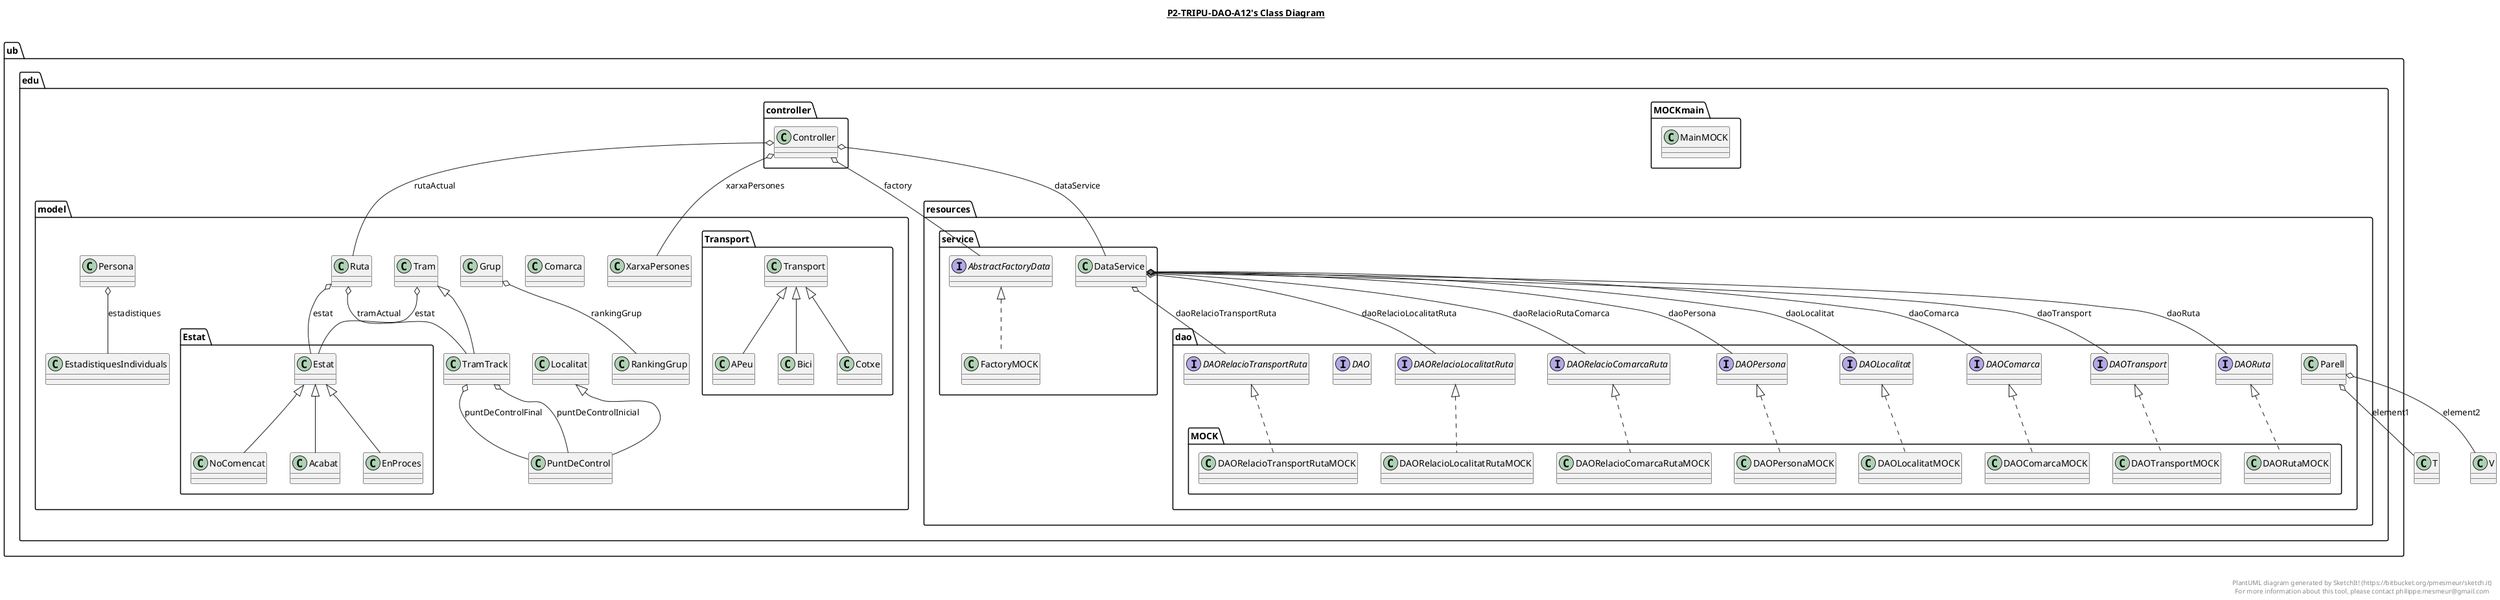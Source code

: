 @startuml

title __P2-TRIPU-DAO-A12's Class Diagram__\n

  namespace ub.edu.MOCKmain {
    class ub.edu.MOCKmain.MainMOCK {
    }
  }
  

  namespace ub.edu.controller {
    class ub.edu.controller.Controller {
    }
  }
  

  namespace ub.edu.model {
    class ub.edu.model.Comarca {
    }
  }
  

  namespace ub.edu.model {
    class ub.edu.model.EstadistiquesIndividuals {
    }
  }
  

  namespace ub.edu.model {
    namespace Estat {
      class ub.edu.model.Estat.Acabat {
      }
    }
  }
  

  namespace ub.edu.model {
    namespace Estat {
      class ub.edu.model.Estat.EnProces {
      }
    }
  }
  

  namespace ub.edu.model {
    namespace Estat {
      class ub.edu.model.Estat.Estat {
      }
    }
  }
  

  namespace ub.edu.model {
    namespace Estat {
      class ub.edu.model.Estat.NoComencat {
      }
    }
  }
  

  namespace ub.edu.model {
    class ub.edu.model.Grup {
    }
  }
  

  namespace ub.edu.model {
    class ub.edu.model.Localitat {
    }
  }
  

  namespace ub.edu.model {
    class ub.edu.model.Persona {
    }
  }
  

  namespace ub.edu.model {
    class ub.edu.model.PuntDeControl {
    }
  }
  

  namespace ub.edu.model {
    class ub.edu.model.RankingGrup {
    }
  }
  

  namespace ub.edu.model {
    class ub.edu.model.Ruta {
    }
  }
  

  namespace ub.edu.model {
    class ub.edu.model.Tram {
    }
  }
  

  namespace ub.edu.model {
    class ub.edu.model.TramTrack {
    }
  }
  

  namespace ub.edu.model {
    namespace Transport {
      class ub.edu.model.Transport.APeu {
      }
    }
  }
  

  namespace ub.edu.model {
    namespace Transport {
      class ub.edu.model.Transport.Bici {
      }
    }
  }
  

  namespace ub.edu.model {
    namespace Transport {
      class ub.edu.model.Transport.Cotxe {
      }
    }
  }
  

  namespace ub.edu.model {
    namespace Transport {
      class ub.edu.model.Transport.Transport {
      }
    }
  }
  

  namespace ub.edu.model {
    class ub.edu.model.XarxaPersones {
    }
  }
  

  namespace ub.edu.resources.dao {
    interface ub.edu.resources.dao.DAO {
    }
  }
  

  namespace ub.edu.resources.dao {
    interface ub.edu.resources.dao.DAOComarca {
    }
  }
  

  namespace ub.edu.resources.dao {
    interface ub.edu.resources.dao.DAOLocalitat {
    }
  }
  

  namespace ub.edu.resources.dao {
    interface ub.edu.resources.dao.DAOPersona {
    }
  }
  

  namespace ub.edu.resources.dao {
    interface ub.edu.resources.dao.DAORelacioComarcaRuta {
    }
  }
  

  namespace ub.edu.resources.dao {
    interface ub.edu.resources.dao.DAORelacioLocalitatRuta {
    }
  }
  

  namespace ub.edu.resources.dao {
    interface ub.edu.resources.dao.DAORelacioTransportRuta {
    }
  }
  

  namespace ub.edu.resources.dao {
    interface ub.edu.resources.dao.DAORuta {
    }
  }
  

  namespace ub.edu.resources.dao {
    interface ub.edu.resources.dao.DAOTransport {
    }
  }
  

  namespace ub.edu.resources.dao {
    namespace MOCK {
      class ub.edu.resources.dao.MOCK.DAOComarcaMOCK {
      }
    }
  }
  

  namespace ub.edu.resources.dao {
    namespace MOCK {
      class ub.edu.resources.dao.MOCK.DAOLocalitatMOCK {
      }
    }
  }
  

  namespace ub.edu.resources.dao {
    namespace MOCK {
      class ub.edu.resources.dao.MOCK.DAOPersonaMOCK {
      }
    }
  }
  

  namespace ub.edu.resources.dao {
    namespace MOCK {
      class ub.edu.resources.dao.MOCK.DAORelacioComarcaRutaMOCK {
      }
    }
  }
  

  namespace ub.edu.resources.dao {
    namespace MOCK {
      class ub.edu.resources.dao.MOCK.DAORelacioLocalitatRutaMOCK {
      }
    }
  }
  

  namespace ub.edu.resources.dao {
    namespace MOCK {
      class ub.edu.resources.dao.MOCK.DAORelacioTransportRutaMOCK {
      }
    }
  }
  

  namespace ub.edu.resources.dao {
    namespace MOCK {
      class ub.edu.resources.dao.MOCK.DAORutaMOCK {
      }
    }
  }
  

  namespace ub.edu.resources.dao {
    namespace MOCK {
      class ub.edu.resources.dao.MOCK.DAOTransportMOCK {
      }
    }
  }
  

  namespace ub.edu.resources.dao {
    class ub.edu.resources.dao.Parell {
    }
  }
  

  namespace ub.edu.resources.service {
    interface ub.edu.resources.service.AbstractFactoryData {
    }
  }
  

  namespace ub.edu.resources.service {
    class ub.edu.resources.service.DataService {
    }
  }
  

  namespace ub.edu.resources.service {
    class ub.edu.resources.service.FactoryMOCK {
    }
  }
  

  ub.edu.controller.Controller o-- ub.edu.resources.service.DataService : dataService
  ub.edu.controller.Controller o-- ub.edu.resources.service.AbstractFactoryData : factory
  ub.edu.controller.Controller o-- ub.edu.model.Ruta : rutaActual
  ub.edu.controller.Controller o-- ub.edu.model.XarxaPersones : xarxaPersones
  ub.edu.model.Estat.Acabat -up-|> ub.edu.model.Estat.Estat
  ub.edu.model.Estat.EnProces -up-|> ub.edu.model.Estat.Estat
  ub.edu.model.Estat.NoComencat -up-|> ub.edu.model.Estat.Estat
  ub.edu.model.Grup o-- ub.edu.model.RankingGrup : rankingGrup
  ub.edu.model.Persona o-- ub.edu.model.EstadistiquesIndividuals : estadistiques
  ub.edu.model.PuntDeControl -up-|> ub.edu.model.Localitat
  ub.edu.model.Ruta o-- ub.edu.model.Estat.Estat : estat
  ub.edu.model.Ruta o-- ub.edu.model.TramTrack : tramActual
  ub.edu.model.Tram o-- ub.edu.model.Estat.Estat : estat
  ub.edu.model.TramTrack -up-|> ub.edu.model.Tram
  ub.edu.model.TramTrack o-- ub.edu.model.PuntDeControl : puntDeControlFinal
  ub.edu.model.TramTrack o-- ub.edu.model.PuntDeControl : puntDeControlInicial
  ub.edu.model.Transport.APeu -up-|> ub.edu.model.Transport.Transport
  ub.edu.model.Transport.Bici -up-|> ub.edu.model.Transport.Transport
  ub.edu.model.Transport.Cotxe -up-|> ub.edu.model.Transport.Transport
  ub.edu.resources.dao.MOCK.DAOComarcaMOCK .up.|> ub.edu.resources.dao.DAOComarca
  ub.edu.resources.dao.MOCK.DAOLocalitatMOCK .up.|> ub.edu.resources.dao.DAOLocalitat
  ub.edu.resources.dao.MOCK.DAOPersonaMOCK .up.|> ub.edu.resources.dao.DAOPersona
  ub.edu.resources.dao.MOCK.DAORelacioComarcaRutaMOCK .up.|> ub.edu.resources.dao.DAORelacioComarcaRuta
  ub.edu.resources.dao.MOCK.DAORelacioLocalitatRutaMOCK .up.|> ub.edu.resources.dao.DAORelacioLocalitatRuta
  ub.edu.resources.dao.MOCK.DAORelacioTransportRutaMOCK .up.|> ub.edu.resources.dao.DAORelacioTransportRuta
  ub.edu.resources.dao.MOCK.DAORutaMOCK .up.|> ub.edu.resources.dao.DAORuta
  ub.edu.resources.dao.MOCK.DAOTransportMOCK .up.|> ub.edu.resources.dao.DAOTransport
  ub.edu.resources.dao.Parell o-- T : element1
  ub.edu.resources.dao.Parell o-- V : element2
  ub.edu.resources.service.DataService o-- ub.edu.resources.dao.DAOComarca : daoComarca
  ub.edu.resources.service.DataService o-- ub.edu.resources.dao.DAOLocalitat : daoLocalitat
  ub.edu.resources.service.DataService o-- ub.edu.resources.dao.DAOPersona : daoPersona
  ub.edu.resources.service.DataService o-- ub.edu.resources.dao.DAORelacioLocalitatRuta : daoRelacioLocalitatRuta
  ub.edu.resources.service.DataService o-- ub.edu.resources.dao.DAORelacioComarcaRuta : daoRelacioRutaComarca
  ub.edu.resources.service.DataService o-- ub.edu.resources.dao.DAORelacioTransportRuta : daoRelacioTransportRuta
  ub.edu.resources.service.DataService o-- ub.edu.resources.dao.DAORuta : daoRuta
  ub.edu.resources.service.DataService o-- ub.edu.resources.dao.DAOTransport : daoTransport
  ub.edu.resources.service.FactoryMOCK .up.|> ub.edu.resources.service.AbstractFactoryData


right footer


PlantUML diagram generated by SketchIt! (https://bitbucket.org/pmesmeur/sketch.it)
For more information about this tool, please contact philippe.mesmeur@gmail.com
endfooter

@enduml
